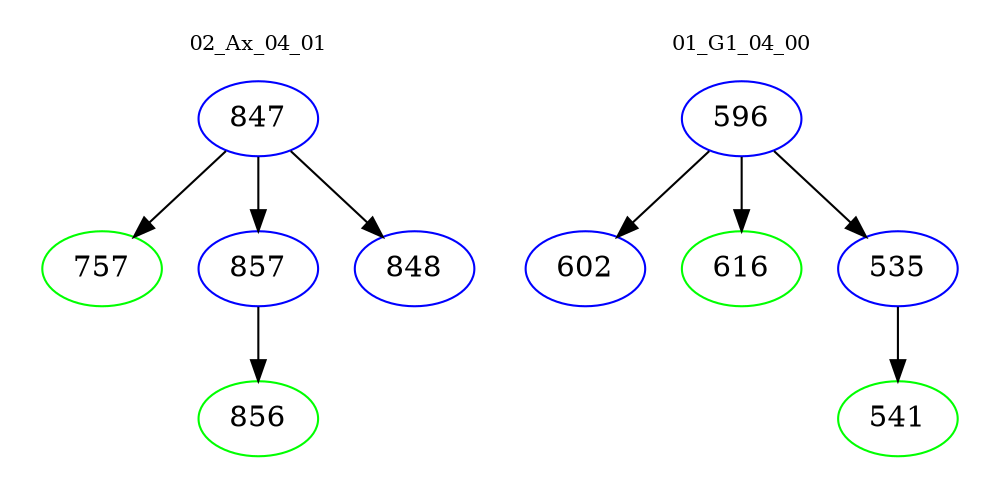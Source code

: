 digraph{
subgraph cluster_0 {
color = white
label = "02_Ax_04_01";
fontsize=10;
T0_847 [label="847", color="blue"]
T0_847 -> T0_757 [color="black"]
T0_757 [label="757", color="green"]
T0_847 -> T0_857 [color="black"]
T0_857 [label="857", color="blue"]
T0_857 -> T0_856 [color="black"]
T0_856 [label="856", color="green"]
T0_847 -> T0_848 [color="black"]
T0_848 [label="848", color="blue"]
}
subgraph cluster_1 {
color = white
label = "01_G1_04_00";
fontsize=10;
T1_596 [label="596", color="blue"]
T1_596 -> T1_602 [color="black"]
T1_602 [label="602", color="blue"]
T1_596 -> T1_616 [color="black"]
T1_616 [label="616", color="green"]
T1_596 -> T1_535 [color="black"]
T1_535 [label="535", color="blue"]
T1_535 -> T1_541 [color="black"]
T1_541 [label="541", color="green"]
}
}
